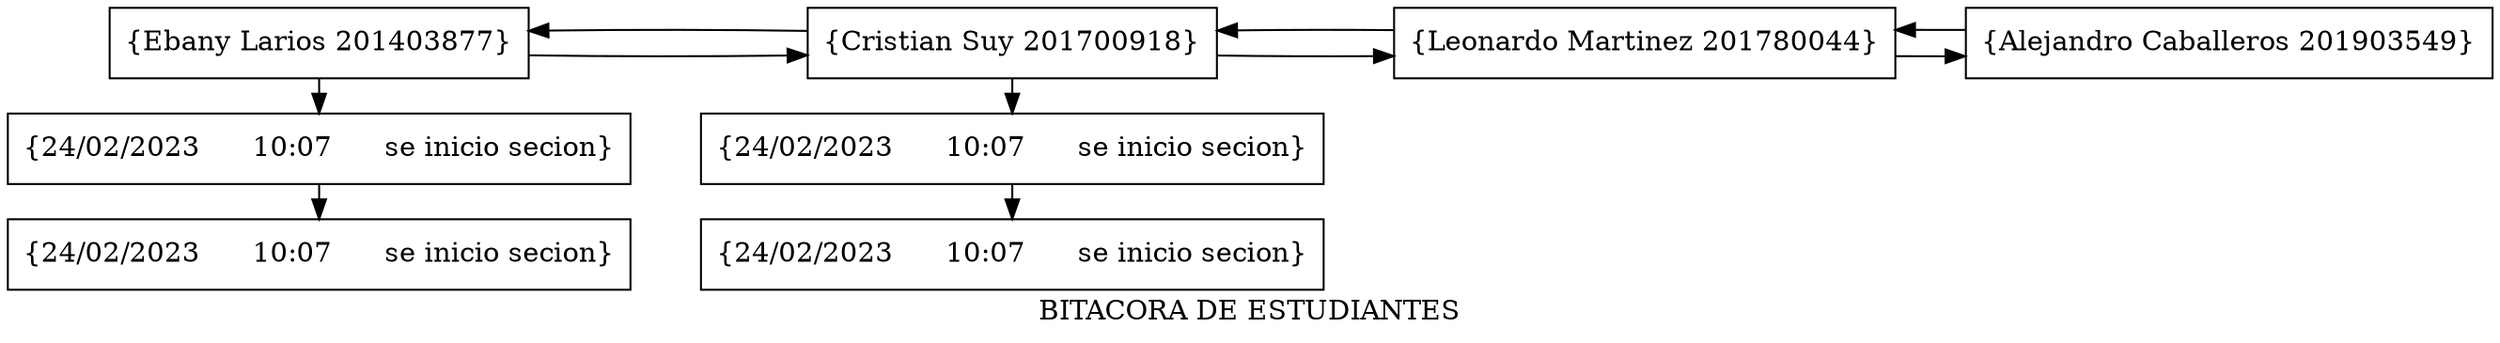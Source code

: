 digraph G {
rankdir=LR;
node [shape=box];
label = "BITACORA DE ESTUDIANTES";
201403877[label="{Ebany Larios 201403877}"];
201403877 -> 201700918;
201700918 -> 201403877;
{ rank=same 
 201403878[label="{24/02/2023      10:07      se inicio secion}"];
201403877 -> 201403878;
}{ rank=same 
 201403879[label="{24/02/2023      10:07      se inicio secion}"];
201403878 -> 201403879;
}201700918[label="{Cristian Suy 201700918}"];
201700918 -> 201780044;
201780044 -> 201700918;
{ rank=same 
 201700919[label="{24/02/2023      10:07      se inicio secion}"];
201700918 -> 201700919;
}{ rank=same 
 201700920[label="{24/02/2023      10:07      se inicio secion}"];
201700919 -> 201700920;
}201780044[label="{Leonardo Martinez 201780044}"];
201780044 -> 201903549;
201903549 -> 201780044;
201903549[label="{Alejandro Caballeros 201903549}"];
}